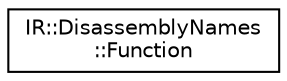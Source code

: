 digraph "Graphical Class Hierarchy"
{
  edge [fontname="Helvetica",fontsize="10",labelfontname="Helvetica",labelfontsize="10"];
  node [fontname="Helvetica",fontsize="10",shape=record];
  rankdir="LR";
  Node0 [label="IR::DisassemblyNames\l::Function",height=0.2,width=0.4,color="black", fillcolor="white", style="filled",URL="$struct_i_r_1_1_disassembly_names_1_1_function.html"];
}
